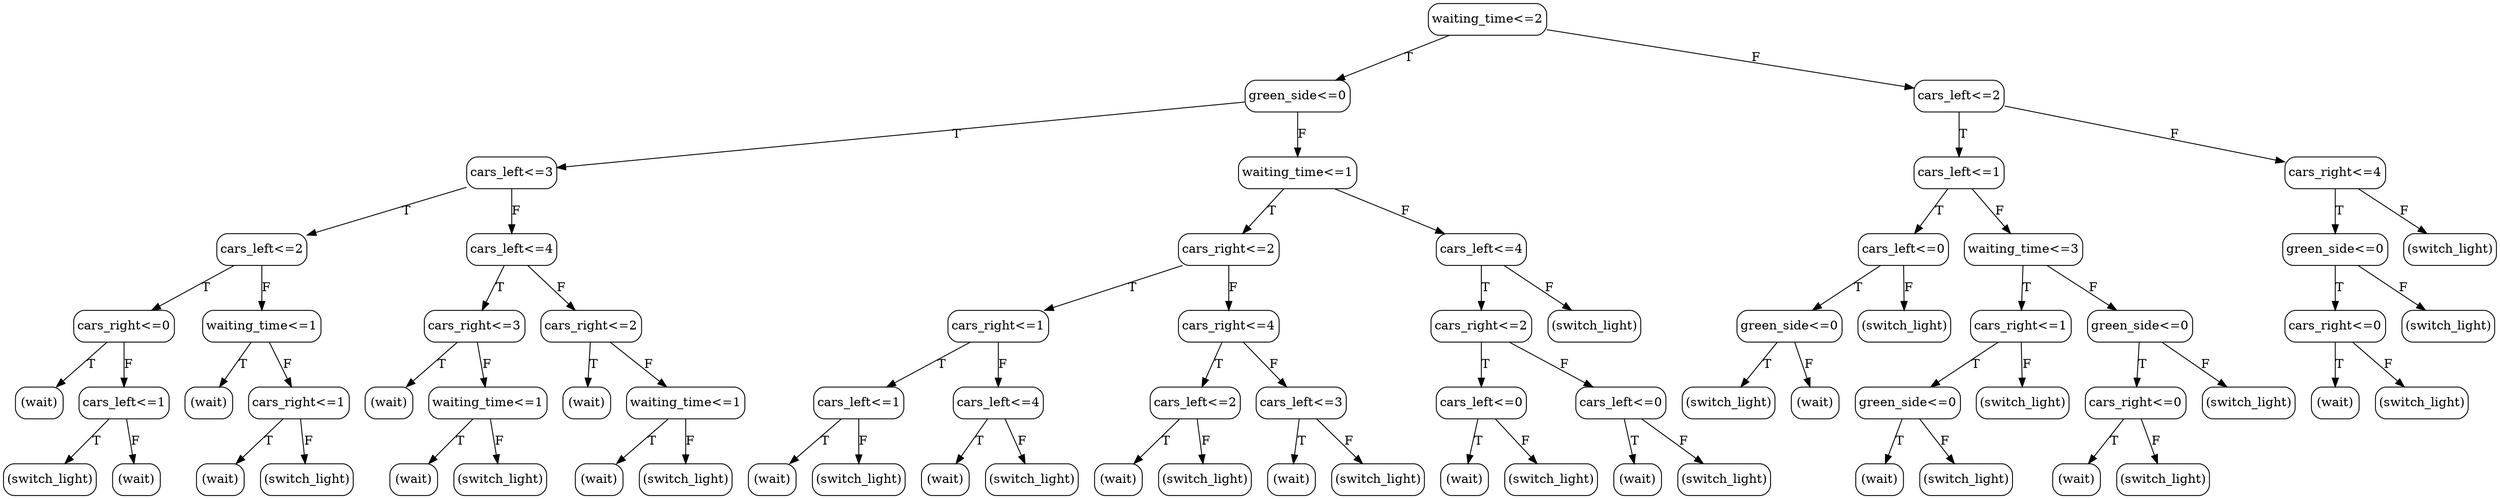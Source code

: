 // decision tree
digraph {
	5 [label="(wait)" margin="0.05,0.05" shape=box style=rounded]
	9 [label="(switch_light)" margin="0.05,0.05" shape=box style=rounded]
	10 [label="(wait)" margin="0.05,0.05" shape=box style=rounded]
	8 [label="cars_left<=1" margin="0.05,0.05" shape=box style=rounded]
	8 -> 9 [label=T]
	8 -> 10 [label=F]
	4 [label="cars_right<=0" margin="0.05,0.05" shape=box style=rounded]
	4 -> 5 [label=T]
	4 -> 8 [label=F]
	12 [label="(wait)" margin="0.05,0.05" shape=box style=rounded]
	16 [label="(wait)" margin="0.05,0.05" shape=box style=rounded]
	17 [label="(switch_light)" margin="0.05,0.05" shape=box style=rounded]
	15 [label="cars_right<=1" margin="0.05,0.05" shape=box style=rounded]
	15 -> 16 [label=T]
	15 -> 17 [label=F]
	11 [label="waiting_time<=1" margin="0.05,0.05" shape=box style=rounded]
	11 -> 12 [label=T]
	11 -> 15 [label=F]
	3 [label="cars_left<=2" margin="0.05,0.05" shape=box style=rounded]
	3 -> 4 [label=T]
	3 -> 11 [label=F]
	20 [label="(wait)" margin="0.05,0.05" shape=box style=rounded]
	24 [label="(wait)" margin="0.05,0.05" shape=box style=rounded]
	25 [label="(switch_light)" margin="0.05,0.05" shape=box style=rounded]
	23 [label="waiting_time<=1" margin="0.05,0.05" shape=box style=rounded]
	23 -> 24 [label=T]
	23 -> 25 [label=F]
	19 [label="cars_right<=3" margin="0.05,0.05" shape=box style=rounded]
	19 -> 20 [label=T]
	19 -> 23 [label=F]
	27 [label="(wait)" margin="0.05,0.05" shape=box style=rounded]
	31 [label="(wait)" margin="0.05,0.05" shape=box style=rounded]
	32 [label="(switch_light)" margin="0.05,0.05" shape=box style=rounded]
	30 [label="waiting_time<=1" margin="0.05,0.05" shape=box style=rounded]
	30 -> 31 [label=T]
	30 -> 32 [label=F]
	26 [label="cars_right<=2" margin="0.05,0.05" shape=box style=rounded]
	26 -> 27 [label=T]
	26 -> 30 [label=F]
	18 [label="cars_left<=4" margin="0.05,0.05" shape=box style=rounded]
	18 -> 19 [label=T]
	18 -> 26 [label=F]
	2 [label="cars_left<=3" margin="0.05,0.05" shape=box style=rounded]
	2 -> 3 [label=T]
	2 -> 18 [label=F]
	37 [label="(wait)" margin="0.05,0.05" shape=box style=rounded]
	38 [label="(switch_light)" margin="0.05,0.05" shape=box style=rounded]
	36 [label="cars_left<=1" margin="0.05,0.05" shape=box style=rounded]
	36 -> 37 [label=T]
	36 -> 38 [label=F]
	40 [label="(wait)" margin="0.05,0.05" shape=box style=rounded]
	41 [label="(switch_light)" margin="0.05,0.05" shape=box style=rounded]
	39 [label="cars_left<=4" margin="0.05,0.05" shape=box style=rounded]
	39 -> 40 [label=T]
	39 -> 41 [label=F]
	35 [label="cars_right<=1" margin="0.05,0.05" shape=box style=rounded]
	35 -> 36 [label=T]
	35 -> 39 [label=F]
	44 [label="(wait)" margin="0.05,0.05" shape=box style=rounded]
	45 [label="(switch_light)" margin="0.05,0.05" shape=box style=rounded]
	43 [label="cars_left<=2" margin="0.05,0.05" shape=box style=rounded]
	43 -> 44 [label=T]
	43 -> 45 [label=F]
	47 [label="(wait)" margin="0.05,0.05" shape=box style=rounded]
	48 [label="(switch_light)" margin="0.05,0.05" shape=box style=rounded]
	46 [label="cars_left<=3" margin="0.05,0.05" shape=box style=rounded]
	46 -> 47 [label=T]
	46 -> 48 [label=F]
	42 [label="cars_right<=4" margin="0.05,0.05" shape=box style=rounded]
	42 -> 43 [label=T]
	42 -> 46 [label=F]
	34 [label="cars_right<=2" margin="0.05,0.05" shape=box style=rounded]
	34 -> 35 [label=T]
	34 -> 42 [label=F]
	52 [label="(wait)" margin="0.05,0.05" shape=box style=rounded]
	53 [label="(switch_light)" margin="0.05,0.05" shape=box style=rounded]
	51 [label="cars_left<=0" margin="0.05,0.05" shape=box style=rounded]
	51 -> 52 [label=T]
	51 -> 53 [label=F]
	55 [label="(wait)" margin="0.05,0.05" shape=box style=rounded]
	56 [label="(switch_light)" margin="0.05,0.05" shape=box style=rounded]
	54 [label="cars_left<=0" margin="0.05,0.05" shape=box style=rounded]
	54 -> 55 [label=T]
	54 -> 56 [label=F]
	50 [label="cars_right<=2" margin="0.05,0.05" shape=box style=rounded]
	50 -> 51 [label=T]
	50 -> 54 [label=F]
	57 [label="(switch_light)" margin="0.05,0.05" shape=box style=rounded]
	49 [label="cars_left<=4" margin="0.05,0.05" shape=box style=rounded]
	49 -> 50 [label=T]
	49 -> 57 [label=F]
	33 [label="waiting_time<=1" margin="0.05,0.05" shape=box style=rounded]
	33 -> 34 [label=T]
	33 -> 49 [label=F]
	1 [label="green_side<=0" margin="0.05,0.05" shape=box style=rounded]
	1 -> 2 [label=T]
	1 -> 33 [label=F]
	68 [label="(switch_light)" margin="0.05,0.05" shape=box style=rounded]
	71 [label="(wait)" margin="0.05,0.05" shape=box style=rounded]
	67 [label="green_side<=0" margin="0.05,0.05" shape=box style=rounded]
	67 -> 68 [label=T]
	67 -> 71 [label=F]
	74 [label="(switch_light)" margin="0.05,0.05" shape=box style=rounded]
	66 [label="cars_left<=0" margin="0.05,0.05" shape=box style=rounded]
	66 -> 67 [label=T]
	66 -> 74 [label=F]
	84 [label="(wait)" margin="0.05,0.05" shape=box style=rounded]
	85 [label="(switch_light)" margin="0.05,0.05" shape=box style=rounded]
	83 [label="green_side<=0" margin="0.05,0.05" shape=box style=rounded]
	83 -> 84 [label=T]
	83 -> 85 [label=F]
	86 [label="(switch_light)" margin="0.05,0.05" shape=box style=rounded]
	82 [label="cars_right<=1" margin="0.05,0.05" shape=box style=rounded]
	82 -> 83 [label=T]
	82 -> 86 [label=F]
	91 [label="(wait)" margin="0.05,0.05" shape=box style=rounded]
	92 [label="(switch_light)" margin="0.05,0.05" shape=box style=rounded]
	90 [label="cars_right<=0" margin="0.05,0.05" shape=box style=rounded]
	90 -> 91 [label=T]
	90 -> 92 [label=F]
	93 [label="(switch_light)" margin="0.05,0.05" shape=box style=rounded]
	89 [label="green_side<=0" margin="0.05,0.05" shape=box style=rounded]
	89 -> 90 [label=T]
	89 -> 93 [label=F]
	81 [label="waiting_time<=3" margin="0.05,0.05" shape=box style=rounded]
	81 -> 82 [label=T]
	81 -> 89 [label=F]
	65 [label="cars_left<=1" margin="0.05,0.05" shape=box style=rounded]
	65 -> 66 [label=T]
	65 -> 81 [label=F]
	99 [label="(wait)" margin="0.05,0.05" shape=box style=rounded]
	102 [label="(switch_light)" margin="0.05,0.05" shape=box style=rounded]
	98 [label="cars_right<=0" margin="0.05,0.05" shape=box style=rounded]
	98 -> 99 [label=T]
	98 -> 102 [label=F]
	105 [label="(switch_light)" margin="0.05,0.05" shape=box style=rounded]
	97 [label="green_side<=0" margin="0.05,0.05" shape=box style=rounded]
	97 -> 98 [label=T]
	97 -> 105 [label=F]
	112 [label="(switch_light)" margin="0.05,0.05" shape=box style=rounded]
	96 [label="cars_right<=4" margin="0.05,0.05" shape=box style=rounded]
	96 -> 97 [label=T]
	96 -> 112 [label=F]
	64 [label="cars_left<=2" margin="0.05,0.05" shape=box style=rounded]
	64 -> 65 [label=T]
	64 -> 96 [label=F]
	0 [label="waiting_time<=2" margin="0.05,0.05" shape=box style=rounded]
	0 -> 1 [label=T]
	0 -> 64 [label=F]
}
